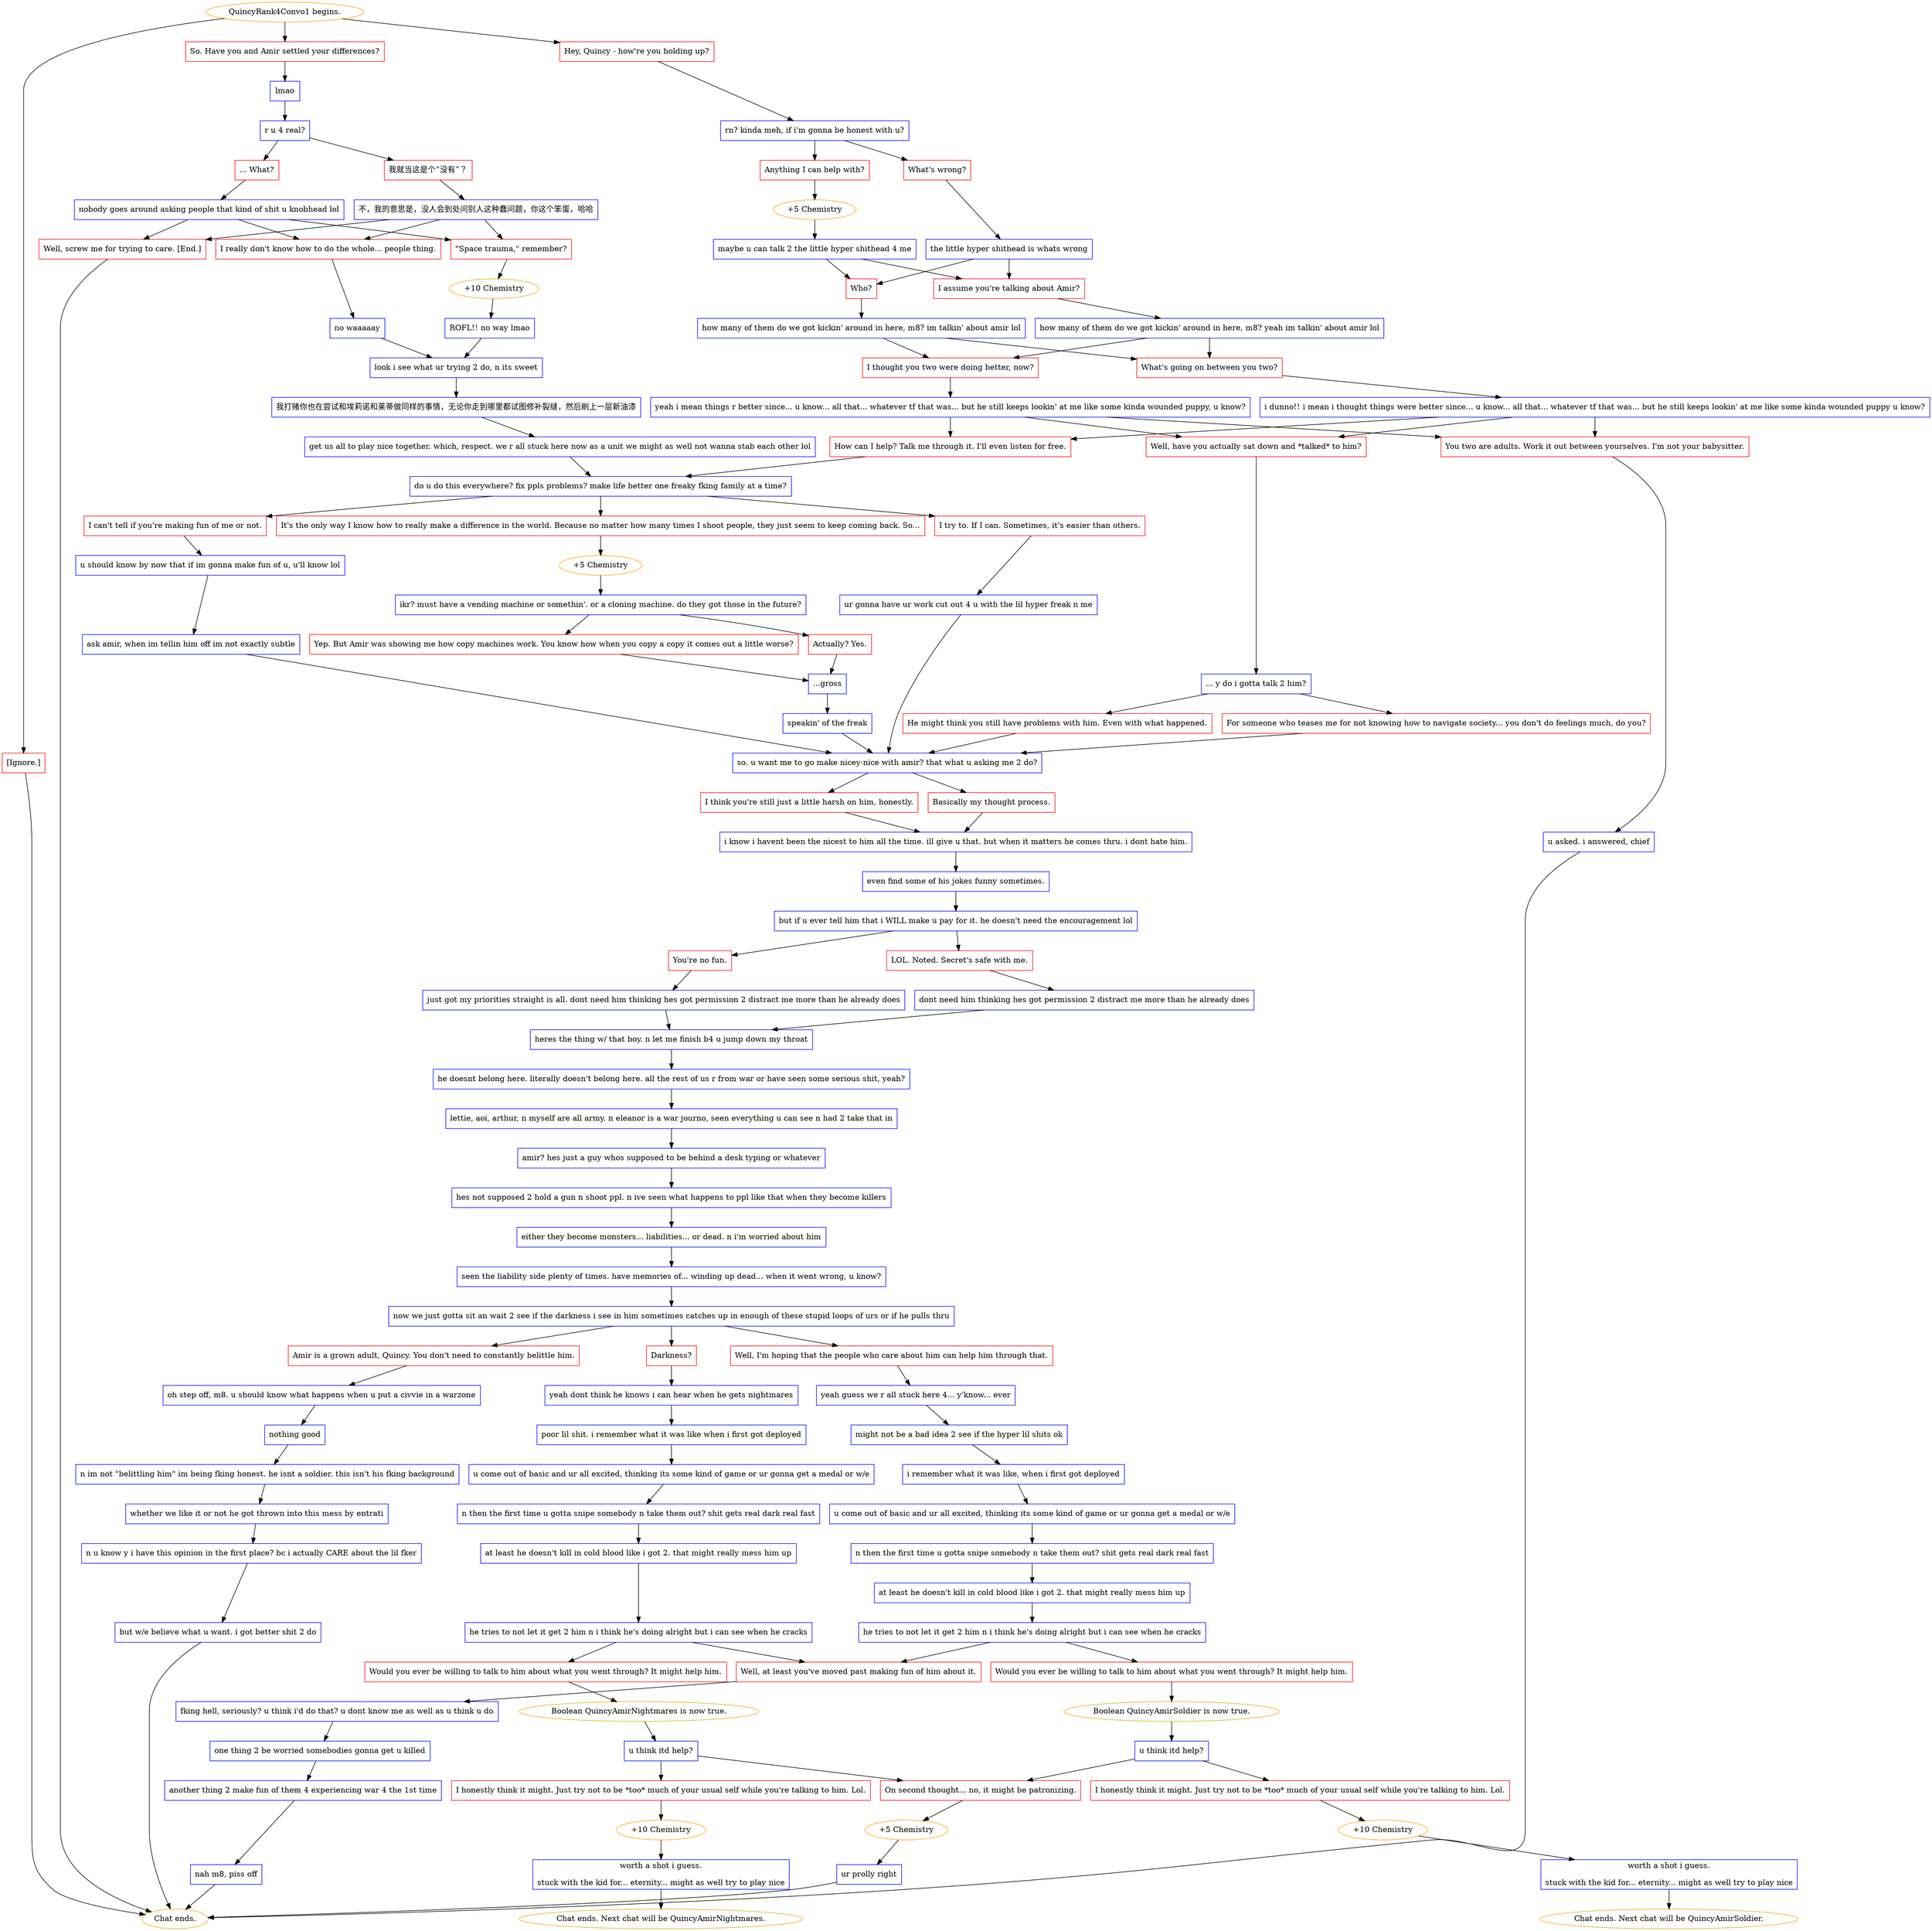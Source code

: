 digraph {
	"QuincyRank4Convo1 begins." [color=orange];
		"QuincyRank4Convo1 begins." -> j3675617605;
		"QuincyRank4Convo1 begins." -> j1409455078;
		"QuincyRank4Convo1 begins." -> j5866127;
	j3675617605 [label="Hey, Quincy - how're you holding up?",shape=box,color=red];
		j3675617605 -> j4224064614;
	j1409455078 [label="So. Have you and Amir settled your differences?",shape=box,color=red];
		j1409455078 -> j3611600308;
	j5866127 [label="[Ignore.]",shape=box,color=red];
		j5866127 -> "Chat ends.";
	j4224064614 [label="rn? kinda meh, if i'm gonna be honest with u?",shape=box,color=blue];
		j4224064614 -> j3796696599;
		j4224064614 -> j2101741271;
	j3611600308 [label="lmao",shape=box,color=blue];
		j3611600308 -> j1460740597;
	"Chat ends." [color=orange];
	j3796696599 [label="What's wrong?",shape=box,color=red];
		j3796696599 -> j3776809945;
	j2101741271 [label="Anything I can help with?",shape=box,color=red];
		j2101741271 -> j525359322;
	j1460740597 [label="r u 4 real?",shape=box,color=blue];
		j1460740597 -> j2149792486;
		j1460740597 -> j1720897103;
	j3776809945 [label="the little hyper shithead is whats wrong",shape=box,color=blue];
		j3776809945 -> j1910590950;
		j3776809945 -> j1374625135;
	j525359322 [label="+5 Chemistry",color=orange];
		j525359322 -> j870140932;
	j2149792486 [label="... What?",shape=box,color=red];
		j2149792486 -> j106779195;
	j1720897103 [label="我就当这是个“没有”？",shape=box,color=red];
		j1720897103 -> j2074893644;
	j1910590950 [label="I assume you're talking about Amir?",shape=box,color=red];
		j1910590950 -> j3100493101;
	j1374625135 [label="Who?",shape=box,color=red];
		j1374625135 -> j577309385;
	j870140932 [label="maybe u can talk 2 the little hyper shithead 4 me",shape=box,color=blue];
		j870140932 -> j1910590950;
		j870140932 -> j1374625135;
	j106779195 [label="nobody goes around asking people that kind of shit u knobhead lol",shape=box,color=blue];
		j106779195 -> j2133154772;
		j106779195 -> j2283661739;
		j106779195 -> j22685512;
	j2074893644 [label="不，我的意思是，没人会到处问别人这种蠢问题，你这个笨蛋，哈哈",shape=box,color=blue];
		j2074893644 -> j2133154772;
		j2074893644 -> j2283661739;
		j2074893644 -> j22685512;
	j3100493101 [label="how many of them do we got kickin' around in here, m8? yeah im talkin' about amir lol",shape=box,color=blue];
		j3100493101 -> j3561777439;
		j3100493101 -> j2709528205;
	j577309385 [label="how many of them do we got kickin' around in here, m8? im talkin' about amir lol",shape=box,color=blue];
		j577309385 -> j3561777439;
		j577309385 -> j2709528205;
	j2133154772 [label="I really don't know how to do the whole... people thing.",shape=box,color=red];
		j2133154772 -> j1063139401;
	j2283661739 [label="\"Space trauma,\" remember?",shape=box,color=red];
		j2283661739 -> j3198374353;
	j22685512 [label="Well, screw me for trying to care. [End.]",shape=box,color=red];
		j22685512 -> "Chat ends.";
	j3561777439 [label="I thought you two were doing better, now?",shape=box,color=red];
		j3561777439 -> j2488346816;
	j2709528205 [label="What's going on between you two?",shape=box,color=red];
		j2709528205 -> j1317907703;
	j1063139401 [label="no waaaaay",shape=box,color=blue];
		j1063139401 -> j3176834833;
	j3198374353 [label="+10 Chemistry",color=orange];
		j3198374353 -> j2499659641;
	j2488346816 [label="yeah i mean things r better since... u know... all that... whatever tf that was... but he still keeps lookin' at me like some kinda wounded puppy, u know?",shape=box,color=blue];
		j2488346816 -> j1211879193;
		j2488346816 -> j1208710986;
		j2488346816 -> j3375037921;
	j1317907703 [label="i dunno!! i mean i thought things were better since... u know... all that... whatever tf that was... but he still keeps lookin' at me like some kinda wounded puppy u know?",shape=box,color=blue];
		j1317907703 -> j1211879193;
		j1317907703 -> j1208710986;
		j1317907703 -> j3375037921;
	j3176834833 [label="look i see what ur trying 2 do, n its sweet",shape=box,color=blue];
		j3176834833 -> j947222299;
	j2499659641 [label="ROFL!! no way lmao",shape=box,color=blue];
		j2499659641 -> j3176834833;
	j1211879193 [label="Well, have you actually sat down and *talked* to him?",shape=box,color=red];
		j1211879193 -> j4045795775;
	j1208710986 [label="You two are adults. Work it out between yourselves. I'm not your babysitter.",shape=box,color=red];
		j1208710986 -> j775975344;
	j3375037921 [label="How can I help? Talk me through it. I'll even listen for free.",shape=box,color=red];
		j3375037921 -> j4197439307;
	j947222299 [label="我打赌你也在尝试和埃莉诺和莱蒂做同样的事情，无论你走到哪里都试图修补裂缝，然后刷上一层新油漆",shape=box,color=blue];
		j947222299 -> j4240252759;
	j4045795775 [label="... y do i gotta talk 2 him?",shape=box,color=blue];
		j4045795775 -> j2238801253;
		j4045795775 -> j260196956;
	j775975344 [label="u asked. i answered, chief",shape=box,color=blue];
		j775975344 -> "Chat ends.";
	j4197439307 [label="do u do this everywhere? fix ppls problems? make life better one freaky fking family at a time?",shape=box,color=blue];
		j4197439307 -> j1104593888;
		j4197439307 -> j1278086266;
		j4197439307 -> j2282653075;
	j4240252759 [label="get us all to play nice together. which, respect. we r all stuck here now as a unit we might as well not wanna stab each other lol",shape=box,color=blue];
		j4240252759 -> j4197439307;
	j2238801253 [label="He might think you still have problems with him. Even with what happened.",shape=box,color=red];
		j2238801253 -> j2079537468;
	j260196956 [label="For someone who teases me for not knowing how to navigate society... you don't do feelings much, do you?",shape=box,color=red];
		j260196956 -> j2079537468;
	j1104593888 [label="I try to. If I can. Sometimes, it's easier than others.",shape=box,color=red];
		j1104593888 -> j2292418541;
	j1278086266 [label="I can't tell if you're making fun of me or not.",shape=box,color=red];
		j1278086266 -> j928558506;
	j2282653075 [label="It's the only way I know how to really make a difference in the world. Because no matter how many times I shoot people, they just seem to keep coming back. So...",shape=box,color=red];
		j2282653075 -> j2660967104;
	j2079537468 [label="so. u want me to go make nicey-nice with amir? that what u asking me 2 do?",shape=box,color=blue];
		j2079537468 -> j571510300;
		j2079537468 -> j1359455089;
	j2292418541 [label="ur gonna have ur work cut out 4 u with the lil hyper freak n me",shape=box,color=blue];
		j2292418541 -> j2079537468;
	j928558506 [label="u should know by now that if im gonna make fun of u, u'll know lol",shape=box,color=blue];
		j928558506 -> j2545083621;
	j2660967104 [label="+5 Chemistry",color=orange];
		j2660967104 -> j2191880223;
	j571510300 [label="Basically my thought process.",shape=box,color=red];
		j571510300 -> j3944073092;
	j1359455089 [label="I think you're still just a little harsh on him, honestly.",shape=box,color=red];
		j1359455089 -> j3944073092;
	j2545083621 [label="ask amir, when im tellin him off im not exactly subtle",shape=box,color=blue];
		j2545083621 -> j2079537468;
	j2191880223 [label="ikr? must have a vending machine or somethin'. or a cloning machine. do they got those in the future?",shape=box,color=blue];
		j2191880223 -> j4010056187;
		j2191880223 -> j3593906792;
	j3944073092 [label="i know i havent been the nicest to him all the time. ill give u that. but when it matters he comes thru. i dont hate him.",shape=box,color=blue];
		j3944073092 -> j2491618814;
	j4010056187 [label="Yep. But Amir was showing me how copy machines work. You know how when you copy a copy it comes out a little worse?",shape=box,color=red];
		j4010056187 -> j4124895325;
	j3593906792 [label="Actually? Yes.",shape=box,color=red];
		j3593906792 -> j4124895325;
	j2491618814 [label="even find some of his jokes funny sometimes.",shape=box,color=blue];
		j2491618814 -> j3503412594;
	j4124895325 [label="...gross",shape=box,color=blue];
		j4124895325 -> j2648375719;
	j3503412594 [label="but if u ever tell him that i WILL make u pay for it. he doesn't need the encouragement lol",shape=box,color=blue];
		j3503412594 -> j3479821538;
		j3503412594 -> j4249268919;
	j2648375719 [label="speakin' of the freak",shape=box,color=blue];
		j2648375719 -> j2079537468;
	j3479821538 [label="LOL. Noted. Secret's safe with me.",shape=box,color=red];
		j3479821538 -> j3240371344;
	j4249268919 [label="You're no fun.",shape=box,color=red];
		j4249268919 -> j138650328;
	j3240371344 [label="dont need him thinking hes got permission 2 distract me more than he already does",shape=box,color=blue];
		j3240371344 -> j2530089080;
	j138650328 [label="just got my priorities straight is all. dont need him thinking hes got permission 2 distract me more than he already does",shape=box,color=blue];
		j138650328 -> j2530089080;
	j2530089080 [label="heres the thing w/ that boy. n let me finish b4 u jump down my throat",shape=box,color=blue];
		j2530089080 -> j4124320038;
	j4124320038 [label="he doesnt belong here. literally doesn't belong here. all the rest of us r from war or have seen some serious shit, yeah?",shape=box,color=blue];
		j4124320038 -> j1335067341;
	j1335067341 [label="lettie, aoi, arthur, n myself are all army. n eleanor is a war journo, seen everything u can see n had 2 take that in",shape=box,color=blue];
		j1335067341 -> j3387923180;
	j3387923180 [label="amir? hes just a guy whos supposed to be behind a desk typing or whatever",shape=box,color=blue];
		j3387923180 -> j2348741865;
	j2348741865 [label="hes not supposed 2 hold a gun n shoot ppl. n ive seen what happens to ppl like that when they become killers",shape=box,color=blue];
		j2348741865 -> j879001089;
	j879001089 [label="either they become monsters... liabilities... or dead. n i'm worried about him",shape=box,color=blue];
		j879001089 -> j3527004886;
	j3527004886 [label="seen the liability side plenty of times. have memories of... winding up dead... when it went wrong, u know?",shape=box,color=blue];
		j3527004886 -> j2515667587;
	j2515667587 [label="now we just gotta sit an wait 2 see if the darkness i see in him sometimes catches up in enough of these stupid loops of urs or if he pulls thru",shape=box,color=blue];
		j2515667587 -> j727020027;
		j2515667587 -> j2555746084;
		j2515667587 -> j2459502003;
	j727020027 [label="Well, I'm hoping that the people who care about him can help him through that.",shape=box,color=red];
		j727020027 -> j852408862;
	j2555746084 [label="Darkness?",shape=box,color=red];
		j2555746084 -> j4005814870;
	j2459502003 [label="Amir is a grown adult, Quincy. You don't need to constantly belittle him.",shape=box,color=red];
		j2459502003 -> j3927045704;
	j852408862 [label="yeah guess we r all stuck here 4... y'know... ever",shape=box,color=blue];
		j852408862 -> j3511836966;
	j4005814870 [label="yeah dont think he knows i can hear when he gets nightmares",shape=box,color=blue];
		j4005814870 -> j2127108777;
	j3927045704 [label="oh step off, m8. u should know what happens when u put a civvie in a warzone",shape=box,color=blue];
		j3927045704 -> j674114427;
	j3511836966 [label="might not be a bad idea 2 see if the hyper lil shits ok",shape=box,color=blue];
		j3511836966 -> j464863760;
	j2127108777 [label="poor lil shit. i remember what it was like when i first got deployed",shape=box,color=blue];
		j2127108777 -> j3764187427;
	j674114427 [label="nothing good",shape=box,color=blue];
		j674114427 -> j479202050;
	j464863760 [label="i remember what it was like, when i first got deployed",shape=box,color=blue];
		j464863760 -> j1684469086;
	j3764187427 [label="u come out of basic and ur all excited, thinking its some kind of game or ur gonna get a medal or w/e",shape=box,color=blue];
		j3764187427 -> j2214152830;
	j479202050 [label="n im not \"belittling him\" im being fking honest. he isnt a soldier. this isn't his fking background",shape=box,color=blue];
		j479202050 -> j4254211550;
	j1684469086 [label="u come out of basic and ur all excited, thinking its some kind of game or ur gonna get a medal or w/e",shape=box,color=blue];
		j1684469086 -> j3780455033;
	j2214152830 [label="n then the first time u gotta snipe somebody n take them out? shit gets real dark real fast",shape=box,color=blue];
		j2214152830 -> j207004821;
	j4254211550 [label="whether we like it or not he got thrown into this mess by entrati",shape=box,color=blue];
		j4254211550 -> j646496889;
	j3780455033 [label="n then the first time u gotta snipe somebody n take them out? shit gets real dark real fast",shape=box,color=blue];
		j3780455033 -> j3504430572;
	j207004821 [label="at least he doesn't kill in cold blood like i got 2. that might really mess him up",shape=box,color=blue];
		j207004821 -> j4252151159;
	j646496889 [label="n u know y i have this opinion in the first place? bc i actually CARE about the lil fker",shape=box,color=blue];
		j646496889 -> j2146503200;
	j3504430572 [label="at least he doesn't kill in cold blood like i got 2. that might really mess him up",shape=box,color=blue];
		j3504430572 -> j2750891242;
	j4252151159 [label="he tries to not let it get 2 him n i think he's doing alright but i can see when he cracks",shape=box,color=blue];
		j4252151159 -> j1470639916;
		j4252151159 -> j475984609;
	j2146503200 [label="but w/e believe what u want. i got better shit 2 do",shape=box,color=blue];
		j2146503200 -> "Chat ends.";
	j2750891242 [label="he tries to not let it get 2 him n i think he's doing alright but i can see when he cracks",shape=box,color=blue];
		j2750891242 -> j2445528810;
		j2750891242 -> j475984609;
	j1470639916 [label="Would you ever be willing to talk to him about what you went through? It might help him.",shape=box,color=red];
		j1470639916 -> j3493683616;
	j475984609 [label="Well, at least you've moved past making fun of him about it.",shape=box,color=red];
		j475984609 -> j4194652264;
	j2445528810 [label="Would you ever be willing to talk to him about what you went through? It might help him.",shape=box,color=red];
		j2445528810 -> j1977827530;
	j3493683616 [label="Boolean QuincyAmirNightmares is now true.",color=orange];
		j3493683616 -> j2267993245;
	j4194652264 [label="fking hell, seriously? u think i'd do that? u dont know me as well as u think u do",shape=box,color=blue];
		j4194652264 -> j675344025;
	j1977827530 [label="Boolean QuincyAmirSoldier is now true.",color=orange];
		j1977827530 -> j4191131988;
	j2267993245 [label="u think itd help?",shape=box,color=blue];
		j2267993245 -> j1289383803;
		j2267993245 -> j3445905223;
	j675344025 [label="one thing 2 be worried somebodies gonna get u killed",shape=box,color=blue];
		j675344025 -> j4045102723;
	j4191131988 [label="u think itd help?",shape=box,color=blue];
		j4191131988 -> j142274588;
		j4191131988 -> j3445905223;
	j1289383803 [label="I honestly think it might. Just try not to be *too* much of your usual self while you're talking to him. Lol.",shape=box,color=red];
		j1289383803 -> j1458983588;
	j3445905223 [label="On second thought... no, it might be patronizing.",shape=box,color=red];
		j3445905223 -> j3769106049;
	j4045102723 [label="another thing 2 make fun of them 4 experiencing war 4 the 1st time",shape=box,color=blue];
		j4045102723 -> j4029402907;
	j142274588 [label="I honestly think it might. Just try not to be *too* much of your usual self while you're talking to him. Lol.",shape=box,color=red];
		j142274588 -> j3631812751;
	j1458983588 [label="+10 Chemistry",color=orange];
		j1458983588 -> j844812806;
	j3769106049 [label="+5 Chemistry",color=orange];
		j3769106049 -> j195866410;
	j4029402907 [label="nah m8, piss off",shape=box,color=blue];
		j4029402907 -> "Chat ends.";
	j3631812751 [label="+10 Chemistry",color=orange];
		j3631812751 -> j1064964366;
	j844812806 [label="worth a shot i guess.
stuck with the kid for... eternity... might as well try to play nice",shape=box,color=blue];
		j844812806 -> "Chat ends. Next chat will be QuincyAmirNightmares.";
	j195866410 [label="ur prolly right",shape=box,color=blue];
		j195866410 -> "Chat ends.";
	j1064964366 [label="worth a shot i guess.
stuck with the kid for... eternity... might as well try to play nice",shape=box,color=blue];
		j1064964366 -> "Chat ends. Next chat will be QuincyAmirSoldier.";
	"Chat ends. Next chat will be QuincyAmirNightmares." [color=orange];
	"Chat ends. Next chat will be QuincyAmirSoldier." [color=orange];
}
